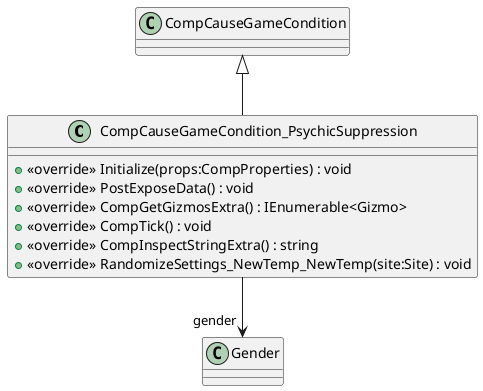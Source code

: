 @startuml
class CompCauseGameCondition_PsychicSuppression {
    + <<override>> Initialize(props:CompProperties) : void
    + <<override>> PostExposeData() : void
    + <<override>> CompGetGizmosExtra() : IEnumerable<Gizmo>
    + <<override>> CompTick() : void
    + <<override>> CompInspectStringExtra() : string
    + <<override>> RandomizeSettings_NewTemp_NewTemp(site:Site) : void
}
CompCauseGameCondition <|-- CompCauseGameCondition_PsychicSuppression
CompCauseGameCondition_PsychicSuppression --> "gender" Gender
@enduml
